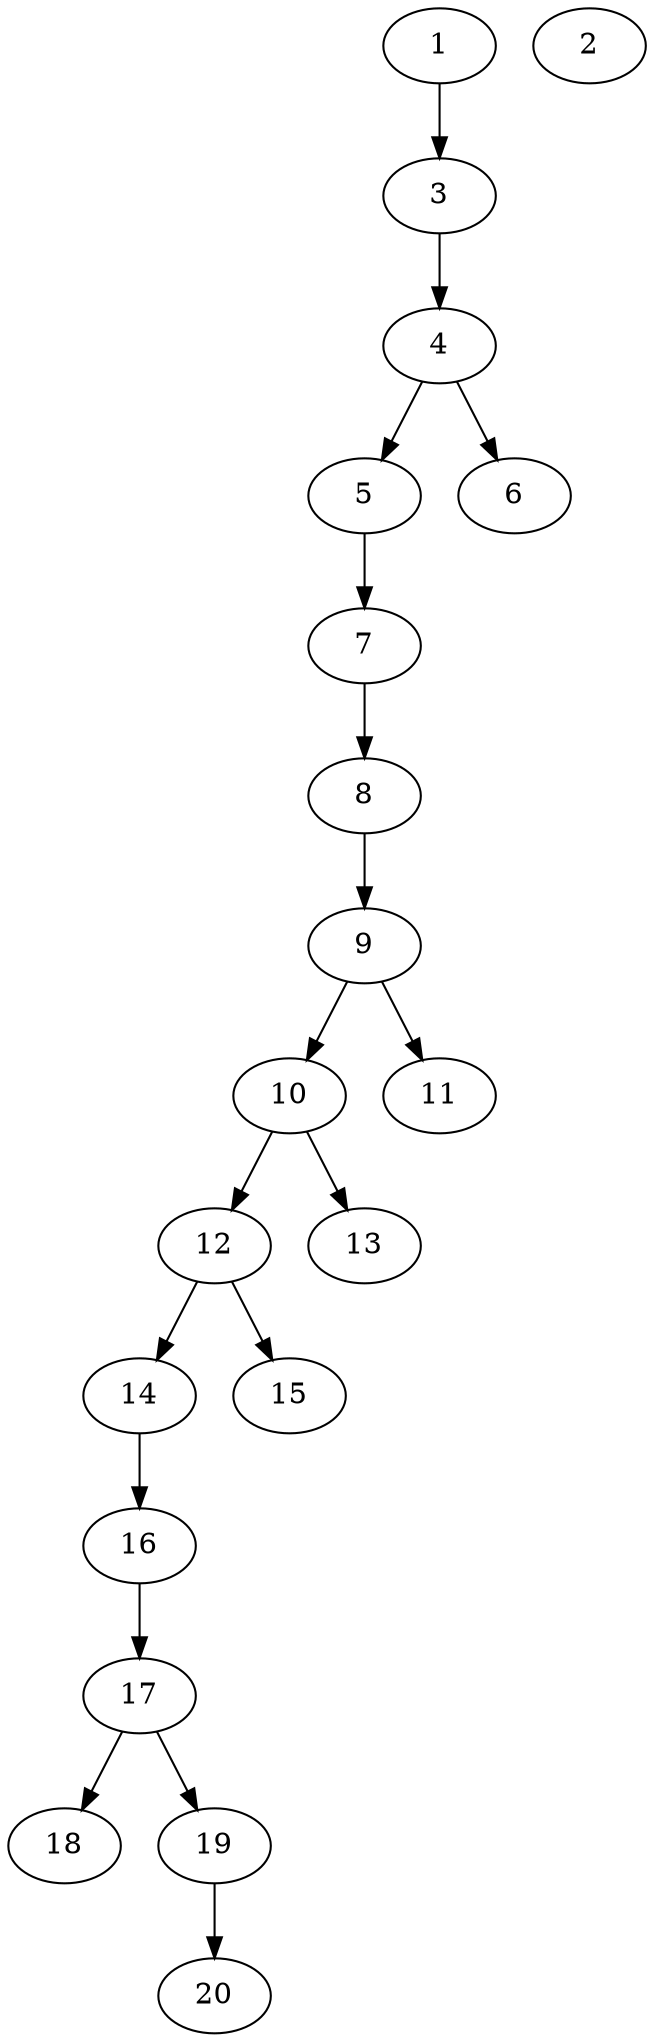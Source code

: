 // DAG automatically generated by daggen at Thu Oct  3 13:58:42 2019
// ./daggen --dot -n 20 --ccr 0.3 --fat 0.3 --regular 0.9 --density 0.5 --mindata 5242880 --maxdata 52428800 
digraph G {
  1 [size="65580373", alpha="0.09", expect_size="19674112"] 
  1 -> 3 [size ="19674112"]
  2 [size="82425173", alpha="0.15", expect_size="24727552"] 
  3 [size="101778773", alpha="0.04", expect_size="30533632"] 
  3 -> 4 [size ="30533632"]
  4 [size="138523307", alpha="0.09", expect_size="41556992"] 
  4 -> 5 [size ="41556992"]
  4 -> 6 [size ="41556992"]
  5 [size="18367147", alpha="0.15", expect_size="5510144"] 
  5 -> 7 [size ="5510144"]
  6 [size="117449387", alpha="0.13", expect_size="35234816"] 
  7 [size="126952107", alpha="0.11", expect_size="38085632"] 
  7 -> 8 [size ="38085632"]
  8 [size="25480533", alpha="0.16", expect_size="7644160"] 
  8 -> 9 [size ="7644160"]
  9 [size="125245440", alpha="0.09", expect_size="37573632"] 
  9 -> 10 [size ="37573632"]
  9 -> 11 [size ="37573632"]
  10 [size="148302507", alpha="0.19", expect_size="44490752"] 
  10 -> 12 [size ="44490752"]
  10 -> 13 [size ="44490752"]
  11 [size="33809067", alpha="0.01", expect_size="10142720"] 
  12 [size="104751787", alpha="0.12", expect_size="31425536"] 
  12 -> 14 [size ="31425536"]
  12 -> 15 [size ="31425536"]
  13 [size="69154133", alpha="0.03", expect_size="20746240"] 
  14 [size="100078933", alpha="0.17", expect_size="30023680"] 
  14 -> 16 [size ="30023680"]
  15 [size="171687253", alpha="0.13", expect_size="51506176"] 
  16 [size="130143573", alpha="0.11", expect_size="39043072"] 
  16 -> 17 [size ="39043072"]
  17 [size="76943360", alpha="0.13", expect_size="23083008"] 
  17 -> 18 [size ="23083008"]
  17 -> 19 [size ="23083008"]
  18 [size="161556480", alpha="0.15", expect_size="48466944"] 
  19 [size="128440320", alpha="0.09", expect_size="38532096"] 
  19 -> 20 [size ="38532096"]
  20 [size="43376640", alpha="0.07", expect_size="13012992"] 
}
